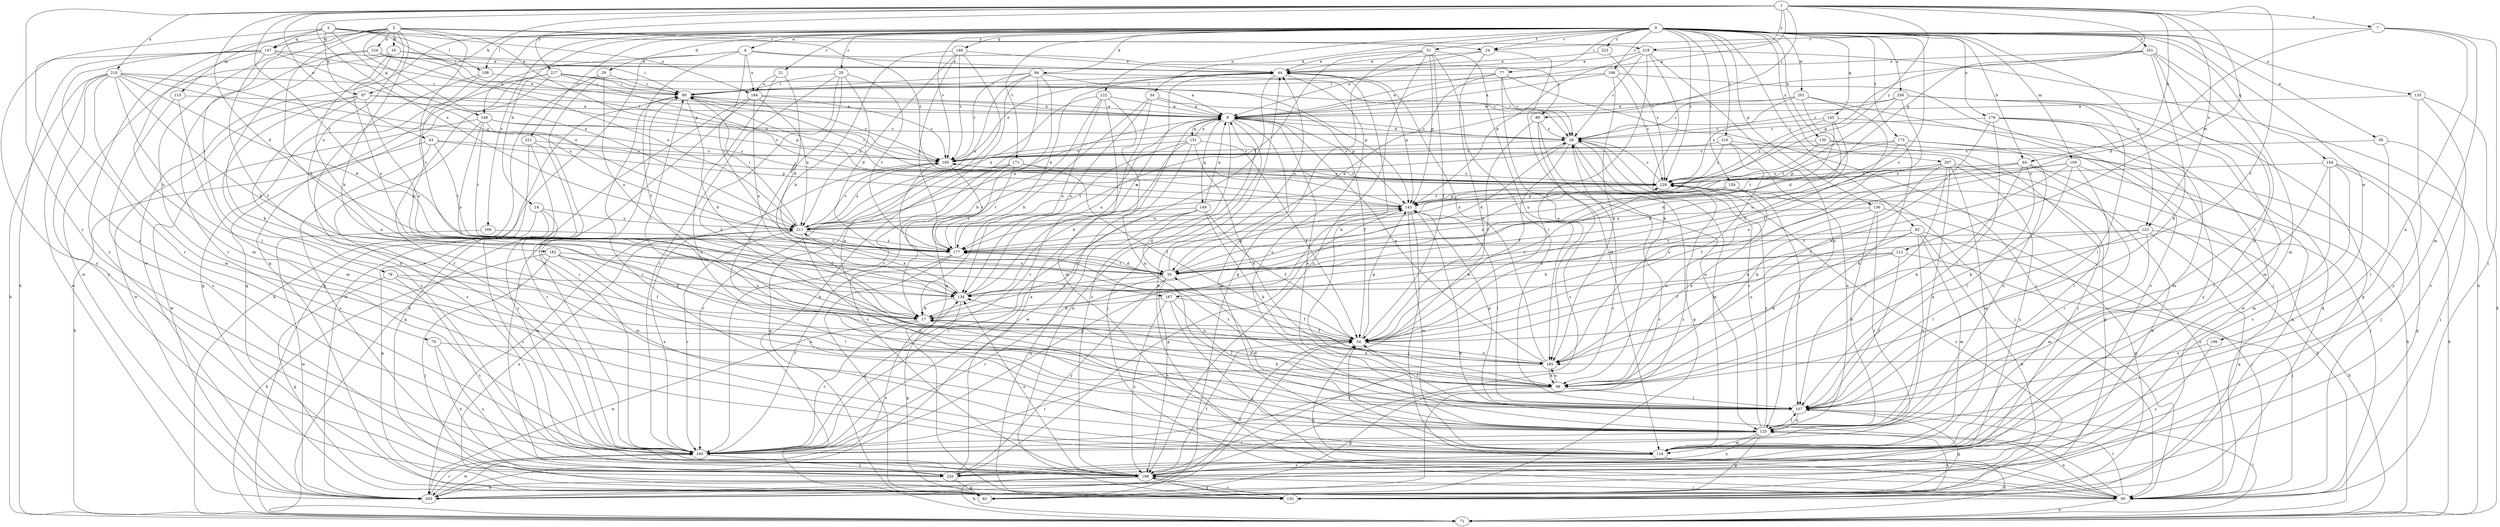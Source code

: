 strict digraph  {
0;
1;
2;
3;
4;
7;
8;
14;
16;
17;
20;
21;
24;
26;
29;
34;
35;
38;
43;
44;
51;
54;
62;
64;
70;
71;
77;
78;
80;
82;
89;
90;
94;
97;
98;
106;
107;
109;
112;
115;
116;
122;
123;
124;
125;
130;
133;
134;
136;
143;
144;
145;
146;
147;
148;
149;
151;
152;
159;
160;
161;
166;
167;
168;
171;
173;
177;
178;
182;
184;
185;
186;
195;
196;
201;
203;
206;
207;
210;
211;
216;
217;
219;
220;
221;
223;
229;
0 -> 4  [label=a];
0 -> 14  [label=b];
0 -> 20  [label=c];
0 -> 21  [label=c];
0 -> 24  [label=c];
0 -> 29  [label=d];
0 -> 34  [label=d];
0 -> 38  [label=e];
0 -> 51  [label=f];
0 -> 62  [label=g];
0 -> 64  [label=h];
0 -> 77  [label=i];
0 -> 82  [label=j];
0 -> 94  [label=k];
0 -> 106  [label=l];
0 -> 109  [label=m];
0 -> 122  [label=n];
0 -> 123  [label=n];
0 -> 130  [label=o];
0 -> 133  [label=o];
0 -> 136  [label=p];
0 -> 144  [label=q];
0 -> 145  [label=q];
0 -> 146  [label=q];
0 -> 159  [label=r];
0 -> 161  [label=s];
0 -> 166  [label=s];
0 -> 167  [label=s];
0 -> 171  [label=t];
0 -> 173  [label=t];
0 -> 178  [label=u];
0 -> 186  [label=v];
0 -> 195  [label=v];
0 -> 196  [label=w];
0 -> 201  [label=w];
0 -> 203  [label=w];
0 -> 206  [label=x];
0 -> 207  [label=x];
0 -> 216  [label=y];
0 -> 221  [label=z];
0 -> 223  [label=z];
0 -> 229  [label=z];
1 -> 7  [label=a];
1 -> 8  [label=a];
1 -> 35  [label=d];
1 -> 43  [label=e];
1 -> 54  [label=f];
1 -> 64  [label=h];
1 -> 89  [label=j];
1 -> 97  [label=k];
1 -> 112  [label=m];
1 -> 123  [label=n];
1 -> 143  [label=p];
1 -> 160  [label=r];
1 -> 177  [label=t];
1 -> 210  [label=x];
1 -> 211  [label=x];
1 -> 217  [label=y];
1 -> 219  [label=y];
1 -> 229  [label=z];
2 -> 16  [label=b];
2 -> 17  [label=b];
2 -> 70  [label=h];
2 -> 78  [label=i];
2 -> 124  [label=n];
2 -> 125  [label=n];
2 -> 143  [label=p];
2 -> 147  [label=q];
2 -> 167  [label=s];
2 -> 182  [label=u];
2 -> 211  [label=x];
2 -> 219  [label=y];
2 -> 220  [label=y];
2 -> 229  [label=z];
3 -> 24  [label=c];
3 -> 80  [label=i];
3 -> 97  [label=k];
3 -> 106  [label=l];
3 -> 115  [label=m];
3 -> 147  [label=q];
3 -> 148  [label=q];
3 -> 160  [label=r];
3 -> 184  [label=u];
4 -> 44  [label=e];
4 -> 54  [label=f];
4 -> 71  [label=h];
4 -> 89  [label=j];
4 -> 148  [label=q];
4 -> 177  [label=t];
4 -> 184  [label=u];
7 -> 24  [label=c];
7 -> 35  [label=d];
7 -> 90  [label=j];
7 -> 116  [label=m];
7 -> 125  [label=n];
8 -> 26  [label=c];
8 -> 54  [label=f];
8 -> 90  [label=j];
8 -> 116  [label=m];
8 -> 149  [label=q];
8 -> 151  [label=q];
8 -> 168  [label=s];
14 -> 62  [label=g];
14 -> 116  [label=m];
14 -> 168  [label=s];
14 -> 211  [label=x];
16 -> 17  [label=b];
16 -> 44  [label=e];
16 -> 80  [label=i];
16 -> 134  [label=o];
16 -> 203  [label=w];
17 -> 54  [label=f];
17 -> 160  [label=r];
17 -> 203  [label=w];
17 -> 229  [label=z];
20 -> 80  [label=i];
20 -> 98  [label=k];
20 -> 107  [label=l];
20 -> 160  [label=r];
20 -> 177  [label=t];
20 -> 211  [label=x];
21 -> 35  [label=d];
21 -> 125  [label=n];
21 -> 184  [label=u];
24 -> 8  [label=a];
24 -> 44  [label=e];
24 -> 116  [label=m];
24 -> 203  [label=w];
26 -> 8  [label=a];
26 -> 35  [label=d];
26 -> 54  [label=f];
26 -> 62  [label=g];
26 -> 90  [label=j];
26 -> 116  [label=m];
26 -> 195  [label=v];
29 -> 71  [label=h];
29 -> 80  [label=i];
29 -> 134  [label=o];
29 -> 160  [label=r];
34 -> 8  [label=a];
34 -> 17  [label=b];
34 -> 134  [label=o];
34 -> 143  [label=p];
34 -> 160  [label=r];
35 -> 44  [label=e];
35 -> 134  [label=o];
35 -> 143  [label=p];
35 -> 160  [label=r];
35 -> 168  [label=s];
35 -> 177  [label=t];
35 -> 220  [label=y];
38 -> 90  [label=j];
38 -> 107  [label=l];
38 -> 195  [label=v];
43 -> 71  [label=h];
43 -> 143  [label=p];
43 -> 168  [label=s];
43 -> 177  [label=t];
43 -> 195  [label=v];
44 -> 80  [label=i];
44 -> 98  [label=k];
44 -> 125  [label=n];
44 -> 143  [label=p];
44 -> 160  [label=r];
51 -> 44  [label=e];
51 -> 54  [label=f];
51 -> 62  [label=g];
51 -> 107  [label=l];
51 -> 143  [label=p];
51 -> 168  [label=s];
51 -> 177  [label=t];
51 -> 185  [label=u];
54 -> 80  [label=i];
54 -> 143  [label=p];
54 -> 185  [label=u];
62 -> 26  [label=c];
64 -> 54  [label=f];
64 -> 90  [label=j];
64 -> 98  [label=k];
64 -> 107  [label=l];
64 -> 160  [label=r];
64 -> 177  [label=t];
64 -> 229  [label=z];
70 -> 168  [label=s];
70 -> 185  [label=u];
70 -> 220  [label=y];
71 -> 107  [label=l];
77 -> 8  [label=a];
77 -> 26  [label=c];
77 -> 35  [label=d];
77 -> 80  [label=i];
77 -> 90  [label=j];
77 -> 185  [label=u];
78 -> 62  [label=g];
78 -> 107  [label=l];
78 -> 134  [label=o];
78 -> 168  [label=s];
80 -> 8  [label=a];
80 -> 17  [label=b];
80 -> 195  [label=v];
80 -> 203  [label=w];
82 -> 90  [label=j];
82 -> 98  [label=k];
82 -> 116  [label=m];
82 -> 125  [label=n];
82 -> 177  [label=t];
82 -> 185  [label=u];
82 -> 203  [label=w];
89 -> 26  [label=c];
89 -> 54  [label=f];
89 -> 125  [label=n];
89 -> 168  [label=s];
90 -> 44  [label=e];
90 -> 54  [label=f];
90 -> 71  [label=h];
90 -> 107  [label=l];
90 -> 125  [label=n];
90 -> 143  [label=p];
90 -> 229  [label=z];
94 -> 26  [label=c];
94 -> 71  [label=h];
94 -> 80  [label=i];
94 -> 143  [label=p];
94 -> 152  [label=q];
94 -> 160  [label=r];
94 -> 195  [label=v];
94 -> 211  [label=x];
97 -> 8  [label=a];
97 -> 125  [label=n];
97 -> 134  [label=o];
97 -> 168  [label=s];
97 -> 195  [label=v];
97 -> 203  [label=w];
98 -> 17  [label=b];
98 -> 62  [label=g];
98 -> 107  [label=l];
98 -> 177  [label=t];
98 -> 185  [label=u];
106 -> 17  [label=b];
106 -> 80  [label=i];
106 -> 160  [label=r];
107 -> 8  [label=a];
107 -> 17  [label=b];
107 -> 54  [label=f];
107 -> 62  [label=g];
107 -> 125  [label=n];
107 -> 143  [label=p];
109 -> 54  [label=f];
109 -> 71  [label=h];
109 -> 98  [label=k];
109 -> 107  [label=l];
109 -> 134  [label=o];
109 -> 229  [label=z];
112 -> 35  [label=d];
112 -> 54  [label=f];
112 -> 90  [label=j];
112 -> 107  [label=l];
112 -> 134  [label=o];
115 -> 8  [label=a];
115 -> 116  [label=m];
115 -> 168  [label=s];
116 -> 54  [label=f];
116 -> 71  [label=h];
116 -> 80  [label=i];
116 -> 168  [label=s];
122 -> 8  [label=a];
122 -> 17  [label=b];
122 -> 116  [label=m];
122 -> 125  [label=n];
122 -> 134  [label=o];
122 -> 211  [label=x];
123 -> 17  [label=b];
123 -> 71  [label=h];
123 -> 107  [label=l];
123 -> 116  [label=m];
123 -> 152  [label=q];
123 -> 177  [label=t];
124 -> 8  [label=a];
124 -> 44  [label=e];
124 -> 98  [label=k];
124 -> 160  [label=r];
124 -> 211  [label=x];
125 -> 26  [label=c];
125 -> 35  [label=d];
125 -> 62  [label=g];
125 -> 107  [label=l];
125 -> 116  [label=m];
125 -> 160  [label=r];
125 -> 220  [label=y];
125 -> 229  [label=z];
130 -> 90  [label=j];
130 -> 168  [label=s];
130 -> 177  [label=t];
130 -> 195  [label=v];
133 -> 8  [label=a];
133 -> 71  [label=h];
133 -> 168  [label=s];
133 -> 220  [label=y];
134 -> 8  [label=a];
134 -> 17  [label=b];
134 -> 44  [label=e];
134 -> 62  [label=g];
134 -> 211  [label=x];
136 -> 125  [label=n];
136 -> 152  [label=q];
136 -> 160  [label=r];
136 -> 185  [label=u];
136 -> 211  [label=x];
143 -> 80  [label=i];
143 -> 90  [label=j];
143 -> 107  [label=l];
143 -> 116  [label=m];
143 -> 211  [label=x];
144 -> 62  [label=g];
144 -> 71  [label=h];
144 -> 107  [label=l];
144 -> 116  [label=m];
144 -> 168  [label=s];
144 -> 229  [label=z];
145 -> 26  [label=c];
145 -> 116  [label=m];
145 -> 134  [label=o];
145 -> 177  [label=t];
145 -> 229  [label=z];
146 -> 17  [label=b];
146 -> 35  [label=d];
146 -> 44  [label=e];
146 -> 125  [label=n];
146 -> 177  [label=t];
146 -> 195  [label=v];
147 -> 44  [label=e];
147 -> 54  [label=f];
147 -> 71  [label=h];
147 -> 116  [label=m];
147 -> 160  [label=r];
147 -> 195  [label=v];
147 -> 211  [label=x];
147 -> 220  [label=y];
148 -> 26  [label=c];
148 -> 134  [label=o];
148 -> 168  [label=s];
148 -> 177  [label=t];
148 -> 195  [label=v];
148 -> 203  [label=w];
148 -> 229  [label=z];
149 -> 8  [label=a];
149 -> 35  [label=d];
149 -> 54  [label=f];
149 -> 98  [label=k];
149 -> 152  [label=q];
149 -> 160  [label=r];
149 -> 211  [label=x];
151 -> 8  [label=a];
151 -> 17  [label=b];
151 -> 54  [label=f];
151 -> 98  [label=k];
151 -> 177  [label=t];
151 -> 195  [label=v];
151 -> 203  [label=w];
152 -> 8  [label=a];
152 -> 125  [label=n];
152 -> 168  [label=s];
152 -> 211  [label=x];
152 -> 229  [label=z];
159 -> 35  [label=d];
159 -> 98  [label=k];
159 -> 107  [label=l];
159 -> 143  [label=p];
159 -> 211  [label=x];
160 -> 80  [label=i];
160 -> 143  [label=p];
160 -> 203  [label=w];
160 -> 211  [label=x];
160 -> 220  [label=y];
160 -> 229  [label=z];
161 -> 44  [label=e];
161 -> 98  [label=k];
161 -> 107  [label=l];
161 -> 116  [label=m];
161 -> 125  [label=n];
161 -> 143  [label=p];
161 -> 195  [label=v];
166 -> 177  [label=t];
166 -> 203  [label=w];
167 -> 17  [label=b];
167 -> 54  [label=f];
167 -> 90  [label=j];
167 -> 107  [label=l];
167 -> 168  [label=s];
168 -> 26  [label=c];
168 -> 54  [label=f];
168 -> 71  [label=h];
168 -> 90  [label=j];
168 -> 134  [label=o];
168 -> 152  [label=q];
168 -> 203  [label=w];
171 -> 54  [label=f];
171 -> 62  [label=g];
171 -> 160  [label=r];
171 -> 168  [label=s];
171 -> 177  [label=t];
171 -> 229  [label=z];
173 -> 35  [label=d];
173 -> 98  [label=k];
173 -> 125  [label=n];
173 -> 143  [label=p];
173 -> 152  [label=q];
173 -> 195  [label=v];
177 -> 35  [label=d];
177 -> 44  [label=e];
177 -> 62  [label=g];
177 -> 160  [label=r];
178 -> 26  [label=c];
178 -> 107  [label=l];
178 -> 152  [label=q];
178 -> 185  [label=u];
178 -> 203  [label=w];
178 -> 220  [label=y];
182 -> 17  [label=b];
182 -> 35  [label=d];
182 -> 54  [label=f];
182 -> 71  [label=h];
182 -> 90  [label=j];
182 -> 125  [label=n];
184 -> 8  [label=a];
184 -> 71  [label=h];
184 -> 134  [label=o];
184 -> 195  [label=v];
184 -> 211  [label=x];
184 -> 220  [label=y];
185 -> 8  [label=a];
185 -> 44  [label=e];
185 -> 98  [label=k];
185 -> 134  [label=o];
185 -> 160  [label=r];
186 -> 8  [label=a];
186 -> 80  [label=i];
186 -> 90  [label=j];
186 -> 185  [label=u];
186 -> 229  [label=z];
195 -> 44  [label=e];
195 -> 177  [label=t];
195 -> 185  [label=u];
195 -> 203  [label=w];
195 -> 211  [label=x];
195 -> 229  [label=z];
196 -> 168  [label=s];
196 -> 185  [label=u];
201 -> 8  [label=a];
201 -> 26  [label=c];
201 -> 35  [label=d];
201 -> 54  [label=f];
201 -> 168  [label=s];
201 -> 229  [label=z];
203 -> 54  [label=f];
203 -> 134  [label=o];
203 -> 160  [label=r];
206 -> 8  [label=a];
206 -> 26  [label=c];
206 -> 54  [label=f];
206 -> 62  [label=g];
206 -> 107  [label=l];
206 -> 116  [label=m];
206 -> 177  [label=t];
207 -> 35  [label=d];
207 -> 98  [label=k];
207 -> 107  [label=l];
207 -> 116  [label=m];
207 -> 125  [label=n];
207 -> 203  [label=w];
207 -> 220  [label=y];
207 -> 229  [label=z];
210 -> 17  [label=b];
210 -> 35  [label=d];
210 -> 71  [label=h];
210 -> 80  [label=i];
210 -> 107  [label=l];
210 -> 116  [label=m];
210 -> 203  [label=w];
210 -> 211  [label=x];
210 -> 220  [label=y];
210 -> 229  [label=z];
211 -> 8  [label=a];
211 -> 26  [label=c];
211 -> 80  [label=i];
211 -> 125  [label=n];
211 -> 160  [label=r];
211 -> 177  [label=t];
211 -> 195  [label=v];
216 -> 62  [label=g];
216 -> 125  [label=n];
216 -> 185  [label=u];
216 -> 195  [label=v];
216 -> 229  [label=z];
217 -> 8  [label=a];
217 -> 26  [label=c];
217 -> 62  [label=g];
217 -> 80  [label=i];
217 -> 143  [label=p];
217 -> 152  [label=q];
217 -> 160  [label=r];
219 -> 26  [label=c];
219 -> 44  [label=e];
219 -> 54  [label=f];
219 -> 71  [label=h];
219 -> 98  [label=k];
219 -> 125  [label=n];
219 -> 143  [label=p];
220 -> 8  [label=a];
220 -> 62  [label=g];
220 -> 143  [label=p];
221 -> 152  [label=q];
221 -> 160  [label=r];
221 -> 168  [label=s];
221 -> 195  [label=v];
223 -> 44  [label=e];
223 -> 229  [label=z];
229 -> 26  [label=c];
229 -> 71  [label=h];
229 -> 80  [label=i];
229 -> 143  [label=p];
229 -> 195  [label=v];
}
